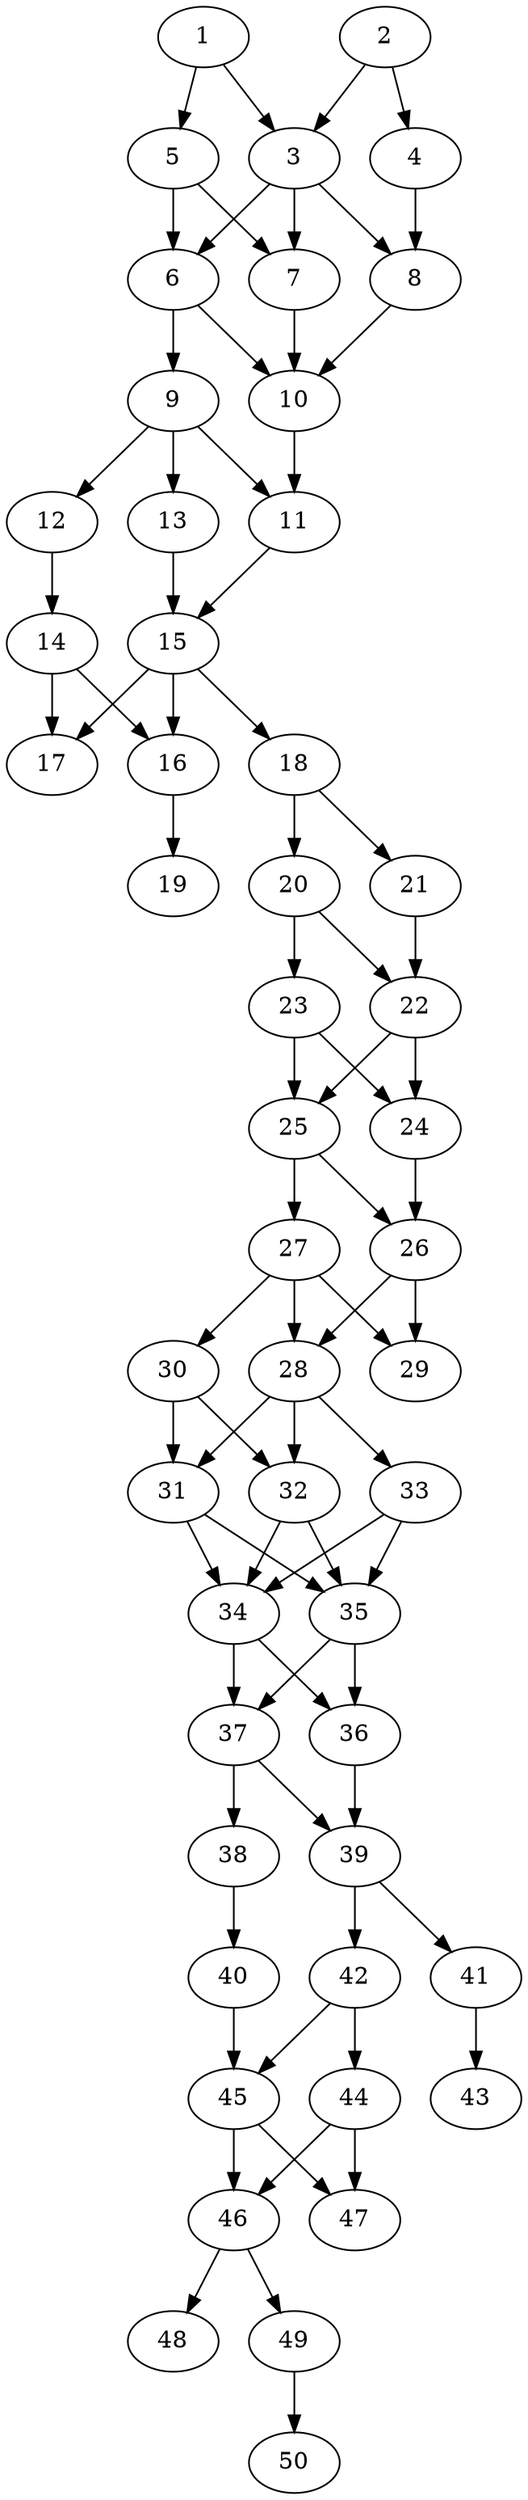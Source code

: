 // DAG automatically generated by daggen at Thu Oct  3 14:07:57 2019
// ./daggen --dot -n 50 --ccr 0.5 --fat 0.3 --regular 0.9 --density 0.7 --mindata 5242880 --maxdata 52428800 
digraph G {
  1 [size="29235200", alpha="0.17", expect_size="14617600"] 
  1 -> 3 [size ="14617600"]
  1 -> 5 [size ="14617600"]
  2 [size="87465984", alpha="0.15", expect_size="43732992"] 
  2 -> 3 [size ="43732992"]
  2 -> 4 [size ="43732992"]
  3 [size="28413952", alpha="0.16", expect_size="14206976"] 
  3 -> 6 [size ="14206976"]
  3 -> 7 [size ="14206976"]
  3 -> 8 [size ="14206976"]
  4 [size="15941632", alpha="0.14", expect_size="7970816"] 
  4 -> 8 [size ="7970816"]
  5 [size="98834432", alpha="0.07", expect_size="49417216"] 
  5 -> 6 [size ="49417216"]
  5 -> 7 [size ="49417216"]
  6 [size="21057536", alpha="0.04", expect_size="10528768"] 
  6 -> 9 [size ="10528768"]
  6 -> 10 [size ="10528768"]
  7 [size="26742784", alpha="0.07", expect_size="13371392"] 
  7 -> 10 [size ="13371392"]
  8 [size="20215808", alpha="0.07", expect_size="10107904"] 
  8 -> 10 [size ="10107904"]
  9 [size="55197696", alpha="0.03", expect_size="27598848"] 
  9 -> 11 [size ="27598848"]
  9 -> 12 [size ="27598848"]
  9 -> 13 [size ="27598848"]
  10 [size="14307328", alpha="0.09", expect_size="7153664"] 
  10 -> 11 [size ="7153664"]
  11 [size="63254528", alpha="0.11", expect_size="31627264"] 
  11 -> 15 [size ="31627264"]
  12 [size="48564224", alpha="0.02", expect_size="24282112"] 
  12 -> 14 [size ="24282112"]
  13 [size="25077760", alpha="0.13", expect_size="12538880"] 
  13 -> 15 [size ="12538880"]
  14 [size="100864000", alpha="0.07", expect_size="50432000"] 
  14 -> 16 [size ="50432000"]
  14 -> 17 [size ="50432000"]
  15 [size="73771008", alpha="0.09", expect_size="36885504"] 
  15 -> 16 [size ="36885504"]
  15 -> 17 [size ="36885504"]
  15 -> 18 [size ="36885504"]
  16 [size="12576768", alpha="0.09", expect_size="6288384"] 
  16 -> 19 [size ="6288384"]
  17 [size="29904896", alpha="0.17", expect_size="14952448"] 
  18 [size="63533056", alpha="0.05", expect_size="31766528"] 
  18 -> 20 [size ="31766528"]
  18 -> 21 [size ="31766528"]
  19 [size="97689600", alpha="0.00", expect_size="48844800"] 
  20 [size="16539648", alpha="0.17", expect_size="8269824"] 
  20 -> 22 [size ="8269824"]
  20 -> 23 [size ="8269824"]
  21 [size="58443776", alpha="0.18", expect_size="29221888"] 
  21 -> 22 [size ="29221888"]
  22 [size="18296832", alpha="0.16", expect_size="9148416"] 
  22 -> 24 [size ="9148416"]
  22 -> 25 [size ="9148416"]
  23 [size="26624000", alpha="0.17", expect_size="13312000"] 
  23 -> 24 [size ="13312000"]
  23 -> 25 [size ="13312000"]
  24 [size="88197120", alpha="0.20", expect_size="44098560"] 
  24 -> 26 [size ="44098560"]
  25 [size="25333760", alpha="0.01", expect_size="12666880"] 
  25 -> 26 [size ="12666880"]
  25 -> 27 [size ="12666880"]
  26 [size="69996544", alpha="0.04", expect_size="34998272"] 
  26 -> 28 [size ="34998272"]
  26 -> 29 [size ="34998272"]
  27 [size="18386944", alpha="0.11", expect_size="9193472"] 
  27 -> 28 [size ="9193472"]
  27 -> 29 [size ="9193472"]
  27 -> 30 [size ="9193472"]
  28 [size="100599808", alpha="0.20", expect_size="50299904"] 
  28 -> 31 [size ="50299904"]
  28 -> 32 [size ="50299904"]
  28 -> 33 [size ="50299904"]
  29 [size="28516352", alpha="0.18", expect_size="14258176"] 
  30 [size="28962816", alpha="0.18", expect_size="14481408"] 
  30 -> 31 [size ="14481408"]
  30 -> 32 [size ="14481408"]
  31 [size="16152576", alpha="0.08", expect_size="8076288"] 
  31 -> 34 [size ="8076288"]
  31 -> 35 [size ="8076288"]
  32 [size="103202816", alpha="0.06", expect_size="51601408"] 
  32 -> 34 [size ="51601408"]
  32 -> 35 [size ="51601408"]
  33 [size="83984384", alpha="0.08", expect_size="41992192"] 
  33 -> 34 [size ="41992192"]
  33 -> 35 [size ="41992192"]
  34 [size="70795264", alpha="0.09", expect_size="35397632"] 
  34 -> 36 [size ="35397632"]
  34 -> 37 [size ="35397632"]
  35 [size="69095424", alpha="0.03", expect_size="34547712"] 
  35 -> 36 [size ="34547712"]
  35 -> 37 [size ="34547712"]
  36 [size="72861696", alpha="0.17", expect_size="36430848"] 
  36 -> 39 [size ="36430848"]
  37 [size="92669952", alpha="0.16", expect_size="46334976"] 
  37 -> 38 [size ="46334976"]
  37 -> 39 [size ="46334976"]
  38 [size="50401280", alpha="0.06", expect_size="25200640"] 
  38 -> 40 [size ="25200640"]
  39 [size="50161664", alpha="0.14", expect_size="25080832"] 
  39 -> 41 [size ="25080832"]
  39 -> 42 [size ="25080832"]
  40 [size="42293248", alpha="0.04", expect_size="21146624"] 
  40 -> 45 [size ="21146624"]
  41 [size="30615552", alpha="0.04", expect_size="15307776"] 
  41 -> 43 [size ="15307776"]
  42 [size="67901440", alpha="0.05", expect_size="33950720"] 
  42 -> 44 [size ="33950720"]
  42 -> 45 [size ="33950720"]
  43 [size="97855488", alpha="0.10", expect_size="48927744"] 
  44 [size="40701952", alpha="0.11", expect_size="20350976"] 
  44 -> 46 [size ="20350976"]
  44 -> 47 [size ="20350976"]
  45 [size="81186816", alpha="0.16", expect_size="40593408"] 
  45 -> 46 [size ="40593408"]
  45 -> 47 [size ="40593408"]
  46 [size="93853696", alpha="0.13", expect_size="46926848"] 
  46 -> 48 [size ="46926848"]
  46 -> 49 [size ="46926848"]
  47 [size="80795648", alpha="0.12", expect_size="40397824"] 
  48 [size="61431808", alpha="0.10", expect_size="30715904"] 
  49 [size="88809472", alpha="0.12", expect_size="44404736"] 
  49 -> 50 [size ="44404736"]
  50 [size="61388800", alpha="0.17", expect_size="30694400"] 
}
